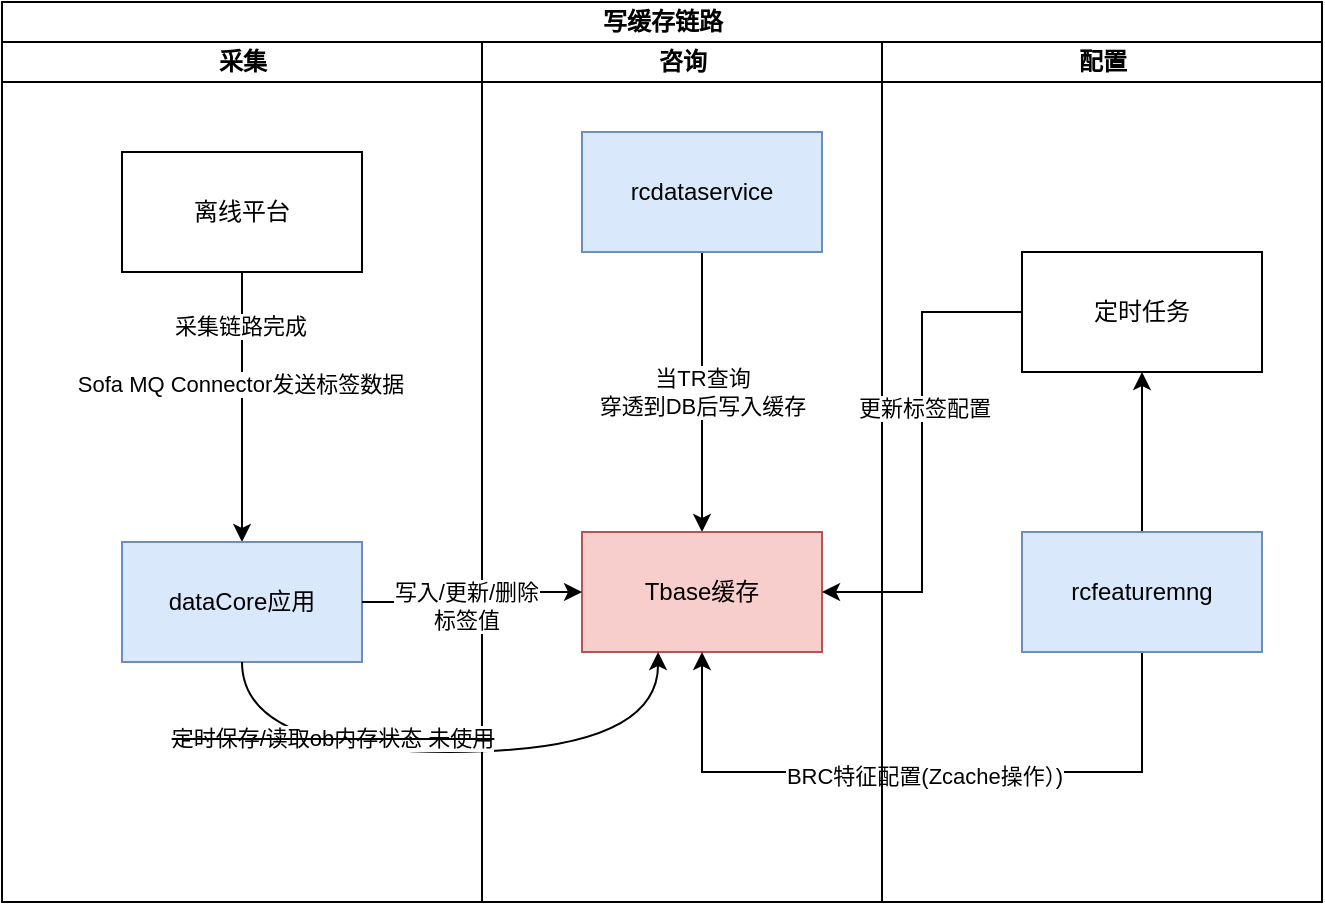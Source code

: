 <mxfile version="22.1.7" type="github">
  <diagram id="prtHgNgQTEPvFCAcTncT" name="Page-1">
    <mxGraphModel dx="1434" dy="761" grid="1" gridSize="10" guides="1" tooltips="1" connect="1" arrows="1" fold="1" page="1" pageScale="1" pageWidth="827" pageHeight="1169" math="0" shadow="0">
      <root>
        <mxCell id="0" />
        <mxCell id="1" parent="0" />
        <mxCell id="sNo0vAnpL7UpWKBcOvOB-5" value="写缓存链路" style="swimlane;childLayout=stackLayout;resizeParent=1;resizeParentMax=0;startSize=20;html=1;" parent="1" vertex="1">
          <mxGeometry x="100" y="135" width="660" height="450" as="geometry" />
        </mxCell>
        <mxCell id="sNo0vAnpL7UpWKBcOvOB-6" value="采集" style="swimlane;startSize=20;html=1;" parent="sNo0vAnpL7UpWKBcOvOB-5" vertex="1">
          <mxGeometry y="20" width="240" height="430" as="geometry" />
        </mxCell>
        <mxCell id="sNo0vAnpL7UpWKBcOvOB-14" value="" style="edgeStyle=orthogonalEdgeStyle;rounded=0;orthogonalLoop=1;jettySize=auto;html=1;jumpStyle=none;" parent="sNo0vAnpL7UpWKBcOvOB-6" source="sNo0vAnpL7UpWKBcOvOB-11" target="sNo0vAnpL7UpWKBcOvOB-13" edge="1">
          <mxGeometry relative="1" as="geometry">
            <Array as="points">
              <mxPoint x="120" y="185" />
              <mxPoint x="120" y="185" />
            </Array>
          </mxGeometry>
        </mxCell>
        <mxCell id="sNo0vAnpL7UpWKBcOvOB-15" value="Sofa MQ Connector发送标签数据" style="edgeLabel;html=1;align=center;verticalAlign=middle;resizable=0;points=[];" parent="sNo0vAnpL7UpWKBcOvOB-14" vertex="1" connectable="0">
          <mxGeometry x="-0.175" y="-1" relative="1" as="geometry">
            <mxPoint as="offset" />
          </mxGeometry>
        </mxCell>
        <mxCell id="sNo0vAnpL7UpWKBcOvOB-46" value="采集链路完成" style="edgeLabel;html=1;align=center;verticalAlign=middle;resizable=0;points=[];" parent="sNo0vAnpL7UpWKBcOvOB-14" vertex="1" connectable="0">
          <mxGeometry x="-0.6" y="-1" relative="1" as="geometry">
            <mxPoint as="offset" />
          </mxGeometry>
        </mxCell>
        <mxCell id="sNo0vAnpL7UpWKBcOvOB-11" value="离线平台" style="whiteSpace=wrap;html=1;" parent="sNo0vAnpL7UpWKBcOvOB-6" vertex="1">
          <mxGeometry x="60" y="55" width="120" height="60" as="geometry" />
        </mxCell>
        <mxCell id="sNo0vAnpL7UpWKBcOvOB-13" value="dataCore应用" style="whiteSpace=wrap;html=1;fillColor=#dae8fc;strokeColor=#6c8ebf;" parent="sNo0vAnpL7UpWKBcOvOB-6" vertex="1">
          <mxGeometry x="60" y="250" width="120" height="60" as="geometry" />
        </mxCell>
        <mxCell id="sNo0vAnpL7UpWKBcOvOB-7" value="咨询" style="swimlane;startSize=20;html=1;" parent="sNo0vAnpL7UpWKBcOvOB-5" vertex="1">
          <mxGeometry x="240" y="20" width="200" height="430" as="geometry" />
        </mxCell>
        <mxCell id="sNo0vAnpL7UpWKBcOvOB-32" value="当TR查询&lt;br&gt;穿透到DB后写入缓存" style="edgeStyle=orthogonalEdgeStyle;rounded=0;orthogonalLoop=1;jettySize=auto;html=1;" parent="sNo0vAnpL7UpWKBcOvOB-7" source="sNo0vAnpL7UpWKBcOvOB-17" target="sNo0vAnpL7UpWKBcOvOB-19" edge="1">
          <mxGeometry relative="1" as="geometry" />
        </mxCell>
        <mxCell id="sNo0vAnpL7UpWKBcOvOB-17" value="rcdataservice" style="whiteSpace=wrap;html=1;fillColor=#dae8fc;strokeColor=#6c8ebf;" parent="sNo0vAnpL7UpWKBcOvOB-7" vertex="1">
          <mxGeometry x="50" y="45" width="120" height="60" as="geometry" />
        </mxCell>
        <mxCell id="sNo0vAnpL7UpWKBcOvOB-19" value="Tbase缓存" style="whiteSpace=wrap;html=1;fillColor=#f8cecc;strokeColor=#b85450;" parent="sNo0vAnpL7UpWKBcOvOB-7" vertex="1">
          <mxGeometry x="50" y="245" width="120" height="60" as="geometry" />
        </mxCell>
        <mxCell id="sNo0vAnpL7UpWKBcOvOB-39" style="edgeStyle=orthogonalEdgeStyle;rounded=0;orthogonalLoop=1;jettySize=auto;html=1;entryX=0;entryY=0.5;entryDx=0;entryDy=0;" parent="sNo0vAnpL7UpWKBcOvOB-5" source="sNo0vAnpL7UpWKBcOvOB-13" target="sNo0vAnpL7UpWKBcOvOB-19" edge="1">
          <mxGeometry relative="1" as="geometry" />
        </mxCell>
        <mxCell id="sNo0vAnpL7UpWKBcOvOB-42" value="写入/更新/删除&lt;br&gt;标签值" style="edgeLabel;html=1;align=center;verticalAlign=middle;resizable=0;points=[];" parent="sNo0vAnpL7UpWKBcOvOB-39" vertex="1" connectable="0">
          <mxGeometry x="-0.093" y="-2" relative="1" as="geometry">
            <mxPoint as="offset" />
          </mxGeometry>
        </mxCell>
        <mxCell id="sNo0vAnpL7UpWKBcOvOB-40" style="edgeStyle=orthogonalEdgeStyle;rounded=0;orthogonalLoop=1;jettySize=auto;html=1;" parent="sNo0vAnpL7UpWKBcOvOB-5" source="sNo0vAnpL7UpWKBcOvOB-34" target="sNo0vAnpL7UpWKBcOvOB-19" edge="1">
          <mxGeometry relative="1" as="geometry">
            <Array as="points">
              <mxPoint x="500" y="385" />
              <mxPoint x="280" y="385" />
            </Array>
          </mxGeometry>
        </mxCell>
        <mxCell id="sNo0vAnpL7UpWKBcOvOB-41" value="BRC特征配置(Zcache操作）)" style="edgeLabel;html=1;align=center;verticalAlign=middle;resizable=0;points=[];" parent="sNo0vAnpL7UpWKBcOvOB-40" vertex="1" connectable="0">
          <mxGeometry x="-0.006" y="2" relative="1" as="geometry">
            <mxPoint as="offset" />
          </mxGeometry>
        </mxCell>
        <mxCell id="sNo0vAnpL7UpWKBcOvOB-8" value="配置" style="swimlane;startSize=20;html=1;" parent="sNo0vAnpL7UpWKBcOvOB-5" vertex="1">
          <mxGeometry x="440" y="20" width="220" height="430" as="geometry" />
        </mxCell>
        <mxCell id="sNo0vAnpL7UpWKBcOvOB-44" value="" style="edgeStyle=orthogonalEdgeStyle;rounded=0;orthogonalLoop=1;jettySize=auto;html=1;" parent="sNo0vAnpL7UpWKBcOvOB-8" source="sNo0vAnpL7UpWKBcOvOB-34" target="sNo0vAnpL7UpWKBcOvOB-43" edge="1">
          <mxGeometry relative="1" as="geometry" />
        </mxCell>
        <mxCell id="sNo0vAnpL7UpWKBcOvOB-34" value="rcfeaturemng" style="rounded=0;whiteSpace=wrap;html=1;fillColor=#dae8fc;strokeColor=#6c8ebf;" parent="sNo0vAnpL7UpWKBcOvOB-8" vertex="1">
          <mxGeometry x="70" y="245" width="120" height="60" as="geometry" />
        </mxCell>
        <mxCell id="sNo0vAnpL7UpWKBcOvOB-43" value="定时任务" style="rounded=0;whiteSpace=wrap;html=1;" parent="sNo0vAnpL7UpWKBcOvOB-8" vertex="1">
          <mxGeometry x="70" y="105" width="120" height="60" as="geometry" />
        </mxCell>
        <mxCell id="sNo0vAnpL7UpWKBcOvOB-45" style="edgeStyle=orthogonalEdgeStyle;rounded=0;orthogonalLoop=1;jettySize=auto;html=1;entryX=1;entryY=0.5;entryDx=0;entryDy=0;" parent="sNo0vAnpL7UpWKBcOvOB-5" source="sNo0vAnpL7UpWKBcOvOB-43" target="sNo0vAnpL7UpWKBcOvOB-19" edge="1">
          <mxGeometry relative="1" as="geometry" />
        </mxCell>
        <mxCell id="sNo0vAnpL7UpWKBcOvOB-47" value="更新标签配置" style="edgeLabel;html=1;align=center;verticalAlign=middle;resizable=0;points=[];" parent="sNo0vAnpL7UpWKBcOvOB-45" vertex="1" connectable="0">
          <mxGeometry x="-0.186" y="1" relative="1" as="geometry">
            <mxPoint as="offset" />
          </mxGeometry>
        </mxCell>
        <mxCell id="s0KvR51NiF9aWCD-mnjF-5" style="edgeStyle=orthogonalEdgeStyle;rounded=0;orthogonalLoop=1;jettySize=auto;html=1;entryX=0.317;entryY=1;entryDx=0;entryDy=0;entryPerimeter=0;curved=1;exitX=0.5;exitY=1;exitDx=0;exitDy=0;" edge="1" parent="sNo0vAnpL7UpWKBcOvOB-5" source="sNo0vAnpL7UpWKBcOvOB-13" target="sNo0vAnpL7UpWKBcOvOB-19">
          <mxGeometry relative="1" as="geometry">
            <Array as="points">
              <mxPoint x="120" y="375" />
              <mxPoint x="328" y="375" />
            </Array>
          </mxGeometry>
        </mxCell>
        <mxCell id="s0KvR51NiF9aWCD-mnjF-6" value="&lt;strike&gt;定时保存/读取ob内存状态 未使用&lt;/strike&gt;" style="edgeLabel;html=1;align=center;verticalAlign=middle;resizable=0;points=[];" vertex="1" connectable="0" parent="s0KvR51NiF9aWCD-mnjF-5">
          <mxGeometry x="-0.406" y="7" relative="1" as="geometry">
            <mxPoint as="offset" />
          </mxGeometry>
        </mxCell>
      </root>
    </mxGraphModel>
  </diagram>
</mxfile>
